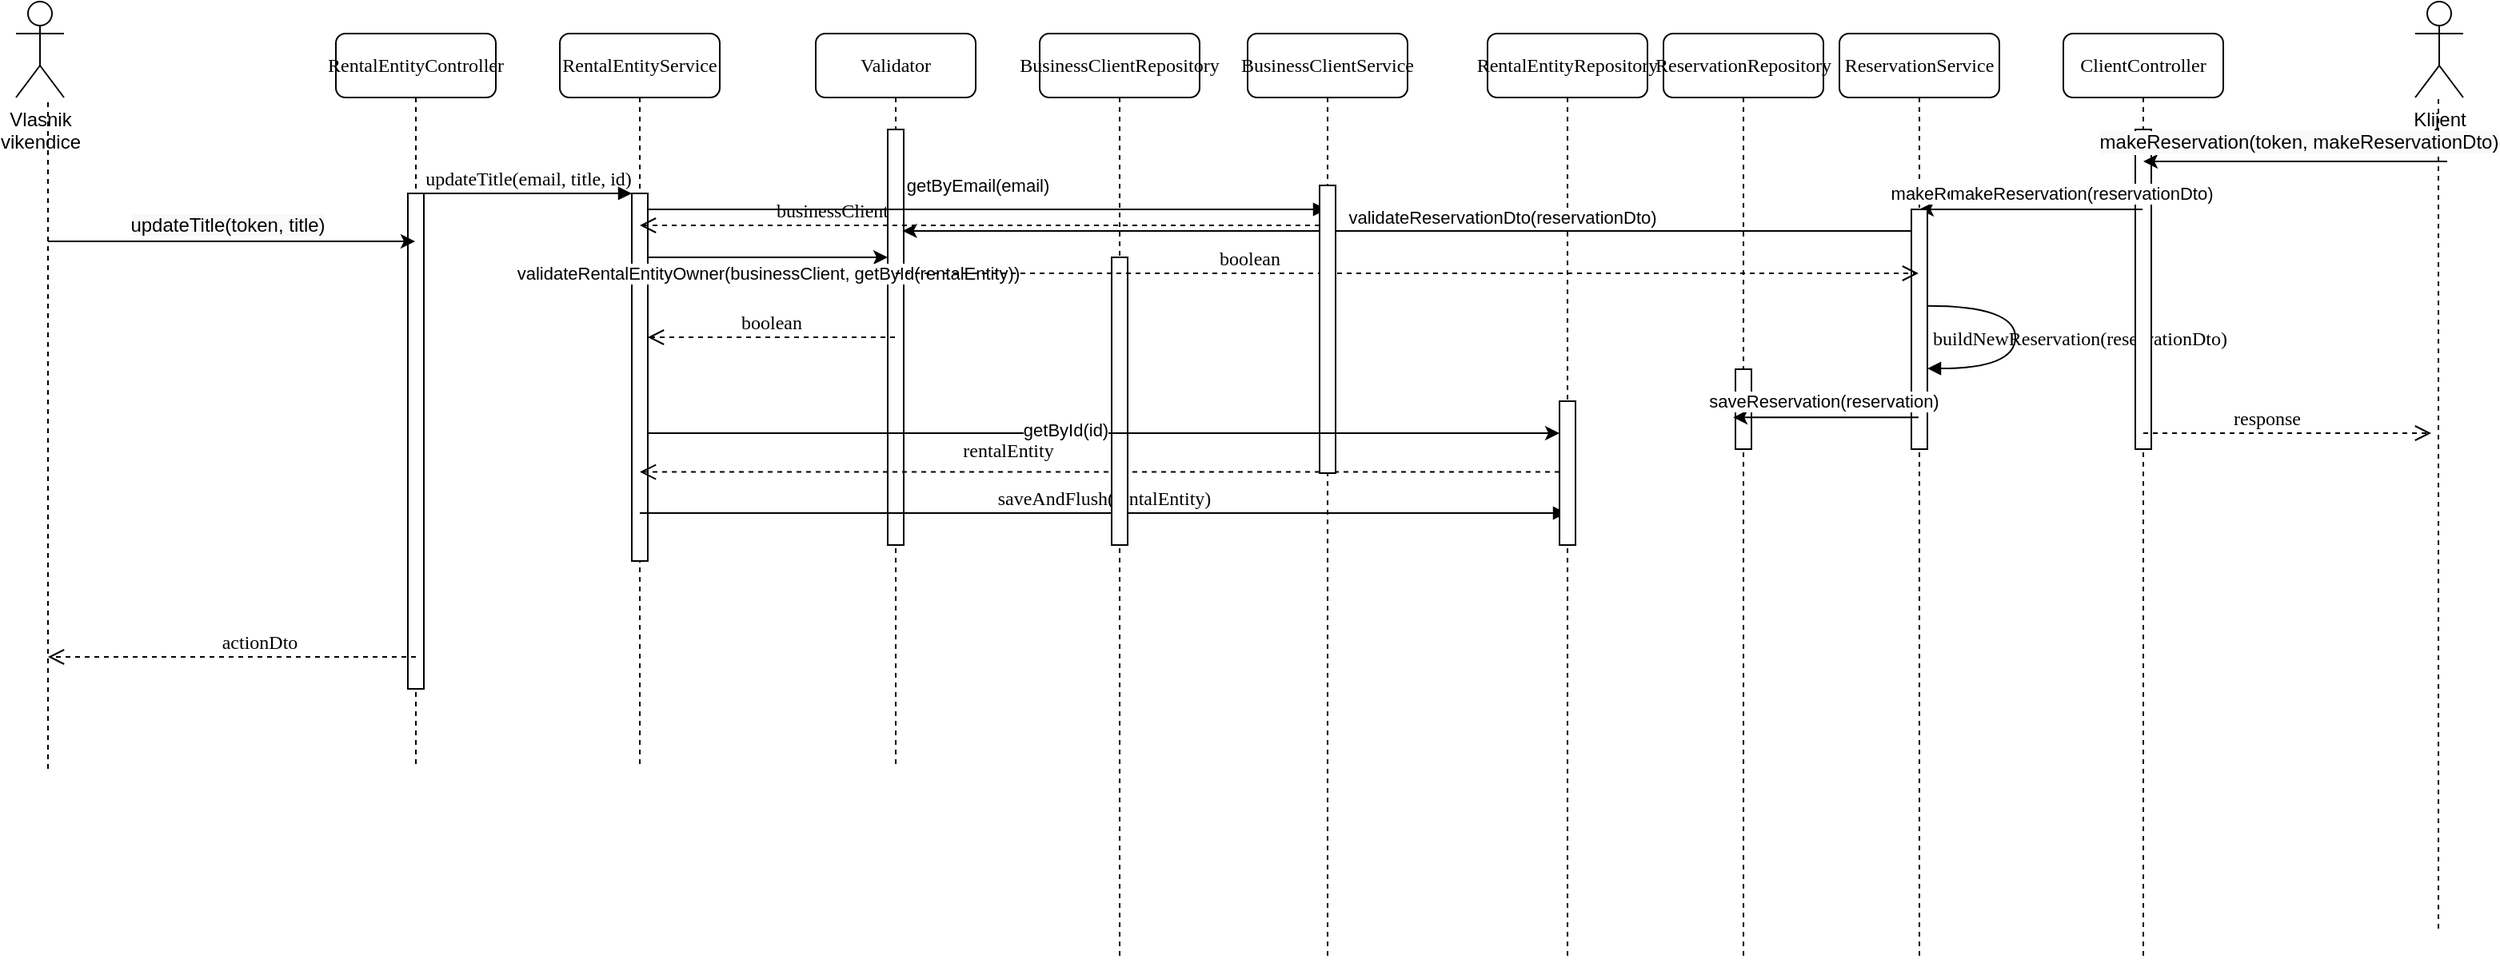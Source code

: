 <mxfile version="19.0.0" type="github">
  <diagram name="Page-1" id="13e1069c-82ec-6db2-03f1-153e76fe0fe0">
    <mxGraphModel dx="1781" dy="963" grid="1" gridSize="10" guides="1" tooltips="1" connect="1" arrows="1" fold="1" page="1" pageScale="1" pageWidth="1920" pageHeight="1200" background="none" math="0" shadow="0">
      <root>
        <mxCell id="0" />
        <mxCell id="1" parent="0" />
        <mxCell id="7baba1c4bc27f4b0-6" value="ReservationService" style="shape=umlLifeline;perimeter=lifelinePerimeter;whiteSpace=wrap;html=1;container=1;collapsible=0;recursiveResize=0;outlineConnect=0;rounded=1;shadow=0;comic=0;labelBackgroundColor=none;strokeWidth=1;fontFamily=Verdana;fontSize=12;align=center;" parent="1" vertex="1">
          <mxGeometry x="1160" y="80" width="100" height="580" as="geometry" />
        </mxCell>
        <mxCell id="1Z2N901nbnj8nTPTgpgi-39" value="buildNewReservation(reservationDto)" style="html=1;verticalAlign=bottom;endArrow=block;labelBackgroundColor=none;fontFamily=Verdana;fontSize=12;elbow=vertical;edgeStyle=orthogonalEdgeStyle;curved=1;align=center;" edge="1" parent="7baba1c4bc27f4b0-6">
          <mxGeometry x="0.135" y="40" relative="1" as="geometry">
            <mxPoint x="55" y="170.42" as="sourcePoint" />
            <mxPoint x="55" y="209.52" as="targetPoint" />
            <Array as="points">
              <mxPoint x="110" y="170.42" />
              <mxPoint x="110" y="209.42" />
            </Array>
            <mxPoint as="offset" />
          </mxGeometry>
        </mxCell>
        <mxCell id="7baba1c4bc27f4b0-2" value="RentalEntityService" style="shape=umlLifeline;perimeter=lifelinePerimeter;whiteSpace=wrap;html=1;container=1;collapsible=0;recursiveResize=0;outlineConnect=0;rounded=1;shadow=0;comic=0;labelBackgroundColor=none;strokeWidth=1;fontFamily=Verdana;fontSize=12;align=center;" parent="1" vertex="1">
          <mxGeometry x="360" y="80" width="100" height="460" as="geometry" />
        </mxCell>
        <mxCell id="7baba1c4bc27f4b0-10" value="" style="html=1;points=[];perimeter=orthogonalPerimeter;rounded=0;shadow=0;comic=0;labelBackgroundColor=none;strokeWidth=1;fontFamily=Verdana;fontSize=12;align=center;" parent="7baba1c4bc27f4b0-2" vertex="1">
          <mxGeometry x="45" y="100" width="10" height="230" as="geometry" />
        </mxCell>
        <mxCell id="7baba1c4bc27f4b0-3" value="Validator" style="shape=umlLifeline;perimeter=lifelinePerimeter;whiteSpace=wrap;html=1;container=1;collapsible=0;recursiveResize=0;outlineConnect=0;rounded=1;shadow=0;comic=0;labelBackgroundColor=none;strokeWidth=1;fontFamily=Verdana;fontSize=12;align=center;" parent="1" vertex="1">
          <mxGeometry x="520" y="80" width="100" height="460" as="geometry" />
        </mxCell>
        <mxCell id="7baba1c4bc27f4b0-13" value="" style="html=1;points=[];perimeter=orthogonalPerimeter;rounded=0;shadow=0;comic=0;labelBackgroundColor=none;strokeWidth=1;fontFamily=Verdana;fontSize=12;align=center;" parent="7baba1c4bc27f4b0-3" vertex="1">
          <mxGeometry x="45" y="60" width="10" height="260" as="geometry" />
        </mxCell>
        <mxCell id="1Z2N901nbnj8nTPTgpgi-20" value="saveAndFlush(rentalEntity)" style="html=1;verticalAlign=bottom;endArrow=block;labelBackgroundColor=none;fontFamily=Verdana;fontSize=12;" edge="1" parent="7baba1c4bc27f4b0-3" target="7baba1c4bc27f4b0-5">
          <mxGeometry relative="1" as="geometry">
            <mxPoint x="-110" y="300" as="sourcePoint" />
            <mxPoint x="325" y="300.0" as="targetPoint" />
          </mxGeometry>
        </mxCell>
        <mxCell id="1Z2N901nbnj8nTPTgpgi-68" value="" style="endArrow=classic;html=1;rounded=0;" edge="1" parent="7baba1c4bc27f4b0-3">
          <mxGeometry width="50" height="50" relative="1" as="geometry">
            <mxPoint x="-105" y="140" as="sourcePoint" />
            <mxPoint x="45" y="140" as="targetPoint" />
            <Array as="points">
              <mxPoint x="-10" y="140" />
            </Array>
          </mxGeometry>
        </mxCell>
        <mxCell id="1Z2N901nbnj8nTPTgpgi-69" value="validateRentalEntityOwner(businessClient, getById(rentalEntity))" style="edgeLabel;html=1;align=center;verticalAlign=middle;resizable=0;points=[];" vertex="1" connectable="0" parent="1Z2N901nbnj8nTPTgpgi-68">
          <mxGeometry x="-0.334" y="2" relative="1" as="geometry">
            <mxPoint x="25" y="12" as="offset" />
          </mxGeometry>
        </mxCell>
        <mxCell id="7baba1c4bc27f4b0-4" value="BusinessClientRepository" style="shape=umlLifeline;perimeter=lifelinePerimeter;whiteSpace=wrap;html=1;container=1;collapsible=0;recursiveResize=0;outlineConnect=0;rounded=1;shadow=0;comic=0;labelBackgroundColor=none;strokeWidth=1;fontFamily=Verdana;fontSize=12;align=center;" parent="1" vertex="1">
          <mxGeometry x="660" y="80" width="100" height="580" as="geometry" />
        </mxCell>
        <mxCell id="1Z2N901nbnj8nTPTgpgi-64" value="businessClient" style="html=1;verticalAlign=bottom;endArrow=open;dashed=1;endSize=8;labelBackgroundColor=none;fontFamily=Verdana;fontSize=12;edgeStyle=elbowEdgeStyle;elbow=vertical;" edge="1" parent="7baba1c4bc27f4b0-4" target="7baba1c4bc27f4b0-2">
          <mxGeometry x="0.435" relative="1" as="geometry">
            <mxPoint x="20.5" y="120" as="targetPoint" />
            <Array as="points">
              <mxPoint x="45.5" y="120" />
              <mxPoint x="55.5" y="150" />
              <mxPoint x="95.5" y="150" />
            </Array>
            <mxPoint x="175.0" y="120" as="sourcePoint" />
            <mxPoint as="offset" />
          </mxGeometry>
        </mxCell>
        <mxCell id="7baba1c4bc27f4b0-5" value="RentalEntityRepository" style="shape=umlLifeline;perimeter=lifelinePerimeter;whiteSpace=wrap;html=1;container=1;collapsible=0;recursiveResize=0;outlineConnect=0;rounded=1;shadow=0;comic=0;labelBackgroundColor=none;strokeWidth=1;fontFamily=Verdana;fontSize=12;align=center;" parent="1" vertex="1">
          <mxGeometry x="940" y="80" width="100" height="580" as="geometry" />
        </mxCell>
        <mxCell id="7baba1c4bc27f4b0-19" value="" style="html=1;points=[];perimeter=orthogonalPerimeter;rounded=0;shadow=0;comic=0;labelBackgroundColor=none;strokeWidth=1;fontFamily=Verdana;fontSize=12;align=center;" parent="7baba1c4bc27f4b0-5" vertex="1">
          <mxGeometry x="45" y="230" width="10" height="90" as="geometry" />
        </mxCell>
        <mxCell id="1Z2N901nbnj8nTPTgpgi-75" value="rentalEntity" style="html=1;verticalAlign=bottom;endArrow=open;dashed=1;endSize=8;labelBackgroundColor=none;fontFamily=Verdana;fontSize=12;edgeStyle=elbowEdgeStyle;elbow=vertical;" edge="1" parent="7baba1c4bc27f4b0-5" target="7baba1c4bc27f4b0-2">
          <mxGeometry x="0.2" y="-4" relative="1" as="geometry">
            <mxPoint x="-109.5" y="274.31" as="targetPoint" />
            <Array as="points">
              <mxPoint x="-24.5" y="274.31" />
              <mxPoint x="-34.5" y="244.31" />
              <mxPoint x="-24.5" y="234.31" />
              <mxPoint x="-84.5" y="224.31" />
              <mxPoint x="-74.5" y="254.31" />
              <mxPoint x="-34.5" y="254.31" />
            </Array>
            <mxPoint x="45" y="274.31" as="sourcePoint" />
            <mxPoint as="offset" />
          </mxGeometry>
        </mxCell>
        <mxCell id="7baba1c4bc27f4b0-7" value="ClientController" style="shape=umlLifeline;perimeter=lifelinePerimeter;whiteSpace=wrap;html=1;container=1;collapsible=0;recursiveResize=0;outlineConnect=0;rounded=1;shadow=0;comic=0;labelBackgroundColor=none;strokeWidth=1;fontFamily=Verdana;fontSize=12;align=center;" parent="1" vertex="1">
          <mxGeometry x="1300" y="80" width="100" height="580" as="geometry" />
        </mxCell>
        <mxCell id="1Z2N901nbnj8nTPTgpgi-53" value="" style="html=1;points=[];perimeter=orthogonalPerimeter;rounded=0;shadow=0;comic=0;labelBackgroundColor=none;strokeWidth=1;fontFamily=Verdana;fontSize=12;align=center;" vertex="1" parent="7baba1c4bc27f4b0-7">
          <mxGeometry x="45" y="60" width="10" height="200" as="geometry" />
        </mxCell>
        <mxCell id="7baba1c4bc27f4b0-8" value="RentalEntityController" style="shape=umlLifeline;perimeter=lifelinePerimeter;whiteSpace=wrap;html=1;container=1;collapsible=0;recursiveResize=0;outlineConnect=0;rounded=1;shadow=0;comic=0;labelBackgroundColor=none;strokeWidth=1;fontFamily=Verdana;fontSize=12;align=center;" parent="1" vertex="1">
          <mxGeometry x="220" y="80" width="100" height="460" as="geometry" />
        </mxCell>
        <mxCell id="7baba1c4bc27f4b0-9" value="" style="html=1;points=[];perimeter=orthogonalPerimeter;rounded=0;shadow=0;comic=0;labelBackgroundColor=none;strokeWidth=1;fontFamily=Verdana;fontSize=12;align=center;" parent="7baba1c4bc27f4b0-8" vertex="1">
          <mxGeometry x="45" y="100" width="10" height="310" as="geometry" />
        </mxCell>
        <mxCell id="7baba1c4bc27f4b0-16" value="" style="html=1;points=[];perimeter=orthogonalPerimeter;rounded=0;shadow=0;comic=0;labelBackgroundColor=none;strokeWidth=1;fontFamily=Verdana;fontSize=12;align=center;" parent="1" vertex="1">
          <mxGeometry x="705" y="220" width="10" height="180" as="geometry" />
        </mxCell>
        <mxCell id="7baba1c4bc27f4b0-11" value="updateTitle(email, title, id)" style="html=1;verticalAlign=bottom;endArrow=block;entryX=0;entryY=0;labelBackgroundColor=none;fontFamily=Verdana;fontSize=12;edgeStyle=elbowEdgeStyle;elbow=vertical;" parent="1" source="7baba1c4bc27f4b0-9" target="7baba1c4bc27f4b0-10" edge="1">
          <mxGeometry relative="1" as="geometry">
            <mxPoint x="340" y="190" as="sourcePoint" />
          </mxGeometry>
        </mxCell>
        <mxCell id="7baba1c4bc27f4b0-14" value="&lt;pre style=&quot;background-color:#2b2b2b;color:#a9b7c6;font-family:&#39;DejaVu Sans Mono&#39;,monospace;font-size:9.0pt;&quot;&gt;&lt;br&gt;&lt;/pre&gt;" style="html=1;verticalAlign=bottom;endArrow=block;labelBackgroundColor=none;fontFamily=Verdana;fontSize=12;edgeStyle=elbowEdgeStyle;elbow=vertical;" parent="1" source="7baba1c4bc27f4b0-10" target="1Z2N901nbnj8nTPTgpgi-58" edge="1">
          <mxGeometry y="10" relative="1" as="geometry">
            <mxPoint x="490" y="200" as="sourcePoint" />
            <Array as="points">
              <mxPoint x="770" y="190" />
            </Array>
            <mxPoint as="offset" />
          </mxGeometry>
        </mxCell>
        <mxCell id="1Z2N901nbnj8nTPTgpgi-61" value="getByEmail(email)" style="edgeLabel;html=1;align=center;verticalAlign=middle;resizable=0;points=[];" vertex="1" connectable="0" parent="7baba1c4bc27f4b0-14">
          <mxGeometry x="-0.032" y="-2" relative="1" as="geometry">
            <mxPoint y="-17" as="offset" />
          </mxGeometry>
        </mxCell>
        <mxCell id="1Z2N901nbnj8nTPTgpgi-1" value="Vlasnik&lt;br&gt;vikendice" style="shape=umlActor;verticalLabelPosition=bottom;verticalAlign=top;html=1;outlineConnect=0;" vertex="1" parent="1">
          <mxGeometry x="20" y="60" width="30" height="60" as="geometry" />
        </mxCell>
        <mxCell id="1Z2N901nbnj8nTPTgpgi-5" value="" style="endArrow=none;dashed=1;html=1;rounded=0;" edge="1" parent="1">
          <mxGeometry width="50" height="50" relative="1" as="geometry">
            <mxPoint x="40" y="540" as="sourcePoint" />
            <mxPoint x="40" y="120" as="targetPoint" />
          </mxGeometry>
        </mxCell>
        <mxCell id="1Z2N901nbnj8nTPTgpgi-6" value="" style="endArrow=classic;html=1;rounded=0;" edge="1" parent="1" target="7baba1c4bc27f4b0-8">
          <mxGeometry width="50" height="50" relative="1" as="geometry">
            <mxPoint x="40" y="210" as="sourcePoint" />
            <mxPoint x="150" y="210" as="targetPoint" />
            <Array as="points">
              <mxPoint x="160" y="210" />
            </Array>
          </mxGeometry>
        </mxCell>
        <mxCell id="1Z2N901nbnj8nTPTgpgi-12" value="&lt;span style=&quot;font-size: 12px; background-color: rgb(248, 249, 250);&quot;&gt;updateTitle(token, title)&lt;/span&gt;" style="edgeLabel;html=1;align=center;verticalAlign=middle;resizable=0;points=[];" vertex="1" connectable="0" parent="1Z2N901nbnj8nTPTgpgi-6">
          <mxGeometry x="-0.023" y="-1" relative="1" as="geometry">
            <mxPoint y="-11" as="offset" />
          </mxGeometry>
        </mxCell>
        <mxCell id="1Z2N901nbnj8nTPTgpgi-14" value="boolean" style="html=1;verticalAlign=bottom;endArrow=open;dashed=1;endSize=8;labelBackgroundColor=none;fontFamily=Verdana;fontSize=12;edgeStyle=elbowEdgeStyle;elbow=vertical;" edge="1" parent="1" source="7baba1c4bc27f4b0-3" target="7baba1c4bc27f4b0-10">
          <mxGeometry relative="1" as="geometry">
            <mxPoint x="410" y="250" as="targetPoint" />
            <Array as="points">
              <mxPoint x="500" y="270" />
              <mxPoint x="490" y="240" />
              <mxPoint x="500" y="230" />
              <mxPoint x="440" y="220" />
              <mxPoint x="450" y="250" />
              <mxPoint x="490" y="250" />
            </Array>
            <mxPoint x="480" y="220" as="sourcePoint" />
          </mxGeometry>
        </mxCell>
        <mxCell id="1Z2N901nbnj8nTPTgpgi-22" value="Klijent" style="shape=umlActor;verticalLabelPosition=bottom;verticalAlign=top;html=1;outlineConnect=0;" vertex="1" parent="1">
          <mxGeometry x="1520" y="60" width="30" height="60" as="geometry" />
        </mxCell>
        <mxCell id="1Z2N901nbnj8nTPTgpgi-25" value="" style="endArrow=none;dashed=1;html=1;rounded=0;" edge="1" parent="1">
          <mxGeometry width="50" height="50" relative="1" as="geometry">
            <mxPoint x="1534.5" y="640" as="sourcePoint" />
            <mxPoint x="1534.5" y="120" as="targetPoint" />
          </mxGeometry>
        </mxCell>
        <mxCell id="1Z2N901nbnj8nTPTgpgi-26" value="" style="endArrow=classic;html=1;rounded=0;" edge="1" parent="1" target="7baba1c4bc27f4b0-7">
          <mxGeometry width="50" height="50" relative="1" as="geometry">
            <mxPoint x="1540" y="160" as="sourcePoint" />
            <mxPoint x="1629.5" y="240" as="targetPoint" />
            <Array as="points">
              <mxPoint x="1430" y="160" />
            </Array>
          </mxGeometry>
        </mxCell>
        <mxCell id="1Z2N901nbnj8nTPTgpgi-27" value="&lt;span style=&quot;font-size: 12px; background-color: rgb(248, 249, 250);&quot;&gt;makeReservation(token, makeReservationDto)&lt;/span&gt;" style="edgeLabel;html=1;align=center;verticalAlign=middle;resizable=0;points=[];" vertex="1" connectable="0" parent="1Z2N901nbnj8nTPTgpgi-26">
          <mxGeometry x="-0.023" y="-1" relative="1" as="geometry">
            <mxPoint y="-11" as="offset" />
          </mxGeometry>
        </mxCell>
        <mxCell id="1Z2N901nbnj8nTPTgpgi-32" value="" style="endArrow=classic;html=1;rounded=0;" edge="1" parent="1" source="7baba1c4bc27f4b0-7" target="7baba1c4bc27f4b0-6">
          <mxGeometry width="50" height="50" relative="1" as="geometry">
            <mxPoint x="1210" y="390" as="sourcePoint" />
            <mxPoint x="1270" y="340" as="targetPoint" />
            <Array as="points">
              <mxPoint x="1300" y="190" />
            </Array>
          </mxGeometry>
        </mxCell>
        <mxCell id="1Z2N901nbnj8nTPTgpgi-33" value="makeReservation(reservationDto)" style="edgeLabel;html=1;align=center;verticalAlign=middle;resizable=0;points=[];" vertex="1" connectable="0" parent="1Z2N901nbnj8nTPTgpgi-32">
          <mxGeometry x="0.087" y="-1" relative="1" as="geometry">
            <mxPoint y="-9" as="offset" />
          </mxGeometry>
        </mxCell>
        <mxCell id="1Z2N901nbnj8nTPTgpgi-46" value="makeReservation(reservationDto)" style="edgeLabel;html=1;align=center;verticalAlign=middle;resizable=0;points=[];" vertex="1" connectable="0" parent="1Z2N901nbnj8nTPTgpgi-32">
          <mxGeometry x="0.087" y="-1" relative="1" as="geometry">
            <mxPoint x="37" y="-9" as="offset" />
          </mxGeometry>
        </mxCell>
        <mxCell id="1Z2N901nbnj8nTPTgpgi-34" value="" style="endArrow=classic;html=1;rounded=0;entryX=0.929;entryY=0.244;entryDx=0;entryDy=0;entryPerimeter=0;startArrow=none;" edge="1" parent="1" source="1Z2N901nbnj8nTPTgpgi-43" target="7baba1c4bc27f4b0-13">
          <mxGeometry width="50" height="50" relative="1" as="geometry">
            <mxPoint x="850" y="260" as="sourcePoint" />
            <mxPoint x="960" y="210" as="targetPoint" />
          </mxGeometry>
        </mxCell>
        <mxCell id="1Z2N901nbnj8nTPTgpgi-47" value="validateReservationDto(reservationDto)" style="edgeLabel;html=1;align=center;verticalAlign=middle;resizable=0;points=[];" vertex="1" connectable="0" parent="1Z2N901nbnj8nTPTgpgi-34">
          <mxGeometry x="-0.063" relative="1" as="geometry">
            <mxPoint x="39" y="-9" as="offset" />
          </mxGeometry>
        </mxCell>
        <mxCell id="1Z2N901nbnj8nTPTgpgi-43" value="" style="html=1;points=[];perimeter=orthogonalPerimeter;rounded=0;shadow=0;comic=0;labelBackgroundColor=none;strokeWidth=1;fontFamily=Verdana;fontSize=12;align=center;" vertex="1" parent="1">
          <mxGeometry x="1205" y="190" width="10" height="150" as="geometry" />
        </mxCell>
        <mxCell id="1Z2N901nbnj8nTPTgpgi-37" value="boolean" style="html=1;verticalAlign=bottom;endArrow=open;dashed=1;endSize=8;labelBackgroundColor=none;fontFamily=Verdana;fontSize=12;" edge="1" parent="1" source="7baba1c4bc27f4b0-3" target="7baba1c4bc27f4b0-6">
          <mxGeometry x="-0.311" relative="1" as="geometry">
            <mxPoint x="419.5" y="300" as="targetPoint" />
            <mxPoint x="580" y="300" as="sourcePoint" />
            <Array as="points">
              <mxPoint x="640" y="230" />
              <mxPoint x="840" y="230" />
            </Array>
            <mxPoint as="offset" />
          </mxGeometry>
        </mxCell>
        <mxCell id="1Z2N901nbnj8nTPTgpgi-40" value="ReservationRepository" style="shape=umlLifeline;perimeter=lifelinePerimeter;whiteSpace=wrap;html=1;container=1;collapsible=0;recursiveResize=0;outlineConnect=0;rounded=1;shadow=0;comic=0;labelBackgroundColor=none;strokeWidth=1;fontFamily=Verdana;fontSize=12;align=center;" vertex="1" parent="1">
          <mxGeometry x="1050" y="80" width="100" height="580" as="geometry" />
        </mxCell>
        <mxCell id="1Z2N901nbnj8nTPTgpgi-42" value="" style="html=1;points=[];perimeter=orthogonalPerimeter;rounded=0;shadow=0;comic=0;labelBackgroundColor=none;strokeWidth=1;fontFamily=Verdana;fontSize=12;align=center;" vertex="1" parent="1Z2N901nbnj8nTPTgpgi-40">
          <mxGeometry x="45" y="210" width="10" height="50" as="geometry" />
        </mxCell>
        <mxCell id="1Z2N901nbnj8nTPTgpgi-49" value="saveReservation(reservation)" style="endArrow=classic;html=1;rounded=0;entryX=-0.145;entryY=0.603;entryDx=0;entryDy=0;entryPerimeter=0;" edge="1" parent="1" source="7baba1c4bc27f4b0-6" target="1Z2N901nbnj8nTPTgpgi-42">
          <mxGeometry x="0.026" y="-10" width="50" height="50" relative="1" as="geometry">
            <mxPoint x="1120" y="350" as="sourcePoint" />
            <mxPoint x="1170" y="300" as="targetPoint" />
            <mxPoint as="offset" />
          </mxGeometry>
        </mxCell>
        <mxCell id="1Z2N901nbnj8nTPTgpgi-51" value="actionDto" style="html=1;verticalAlign=bottom;endArrow=open;dashed=1;endSize=8;labelBackgroundColor=none;fontFamily=Verdana;fontSize=12;" edge="1" parent="1">
          <mxGeometry x="-0.147" relative="1" as="geometry">
            <mxPoint x="40" y="470" as="targetPoint" />
            <mxPoint x="270" y="470" as="sourcePoint" />
            <Array as="points">
              <mxPoint x="190.5" y="470" />
            </Array>
            <mxPoint as="offset" />
          </mxGeometry>
        </mxCell>
        <mxCell id="1Z2N901nbnj8nTPTgpgi-52" value="response" style="html=1;verticalAlign=bottom;endArrow=open;dashed=1;endSize=8;labelBackgroundColor=none;fontFamily=Verdana;fontSize=12;" edge="1" parent="1">
          <mxGeometry x="-0.147" relative="1" as="geometry">
            <mxPoint x="1530" y="330" as="targetPoint" />
            <mxPoint x="1350" y="330" as="sourcePoint" />
            <Array as="points">
              <mxPoint x="1420.5" y="330" />
            </Array>
            <mxPoint as="offset" />
          </mxGeometry>
        </mxCell>
        <mxCell id="1Z2N901nbnj8nTPTgpgi-58" value="BusinessClientService" style="shape=umlLifeline;perimeter=lifelinePerimeter;whiteSpace=wrap;html=1;container=1;collapsible=0;recursiveResize=0;outlineConnect=0;rounded=1;shadow=0;comic=0;labelBackgroundColor=none;strokeWidth=1;fontFamily=Verdana;fontSize=12;align=center;" vertex="1" parent="1">
          <mxGeometry x="790" y="80" width="100" height="580" as="geometry" />
        </mxCell>
        <mxCell id="1Z2N901nbnj8nTPTgpgi-60" value="" style="html=1;points=[];perimeter=orthogonalPerimeter;rounded=0;shadow=0;comic=0;labelBackgroundColor=none;strokeWidth=1;fontFamily=Verdana;fontSize=12;align=center;" vertex="1" parent="1Z2N901nbnj8nTPTgpgi-58">
          <mxGeometry x="45" y="95" width="10" height="180" as="geometry" />
        </mxCell>
        <mxCell id="1Z2N901nbnj8nTPTgpgi-73" value="" style="endArrow=classic;html=1;rounded=0;" edge="1" parent="1" source="7baba1c4bc27f4b0-10" target="7baba1c4bc27f4b0-19">
          <mxGeometry width="50" height="50" relative="1" as="geometry">
            <mxPoint x="600" y="350" as="sourcePoint" />
            <mxPoint x="650" y="300" as="targetPoint" />
            <Array as="points">
              <mxPoint x="900" y="330" />
            </Array>
          </mxGeometry>
        </mxCell>
        <mxCell id="1Z2N901nbnj8nTPTgpgi-74" value="getById(id)" style="edgeLabel;html=1;align=center;verticalAlign=middle;resizable=0;points=[];" vertex="1" connectable="0" parent="1Z2N901nbnj8nTPTgpgi-73">
          <mxGeometry x="-0.084" y="2" relative="1" as="geometry">
            <mxPoint as="offset" />
          </mxGeometry>
        </mxCell>
      </root>
    </mxGraphModel>
  </diagram>
</mxfile>
